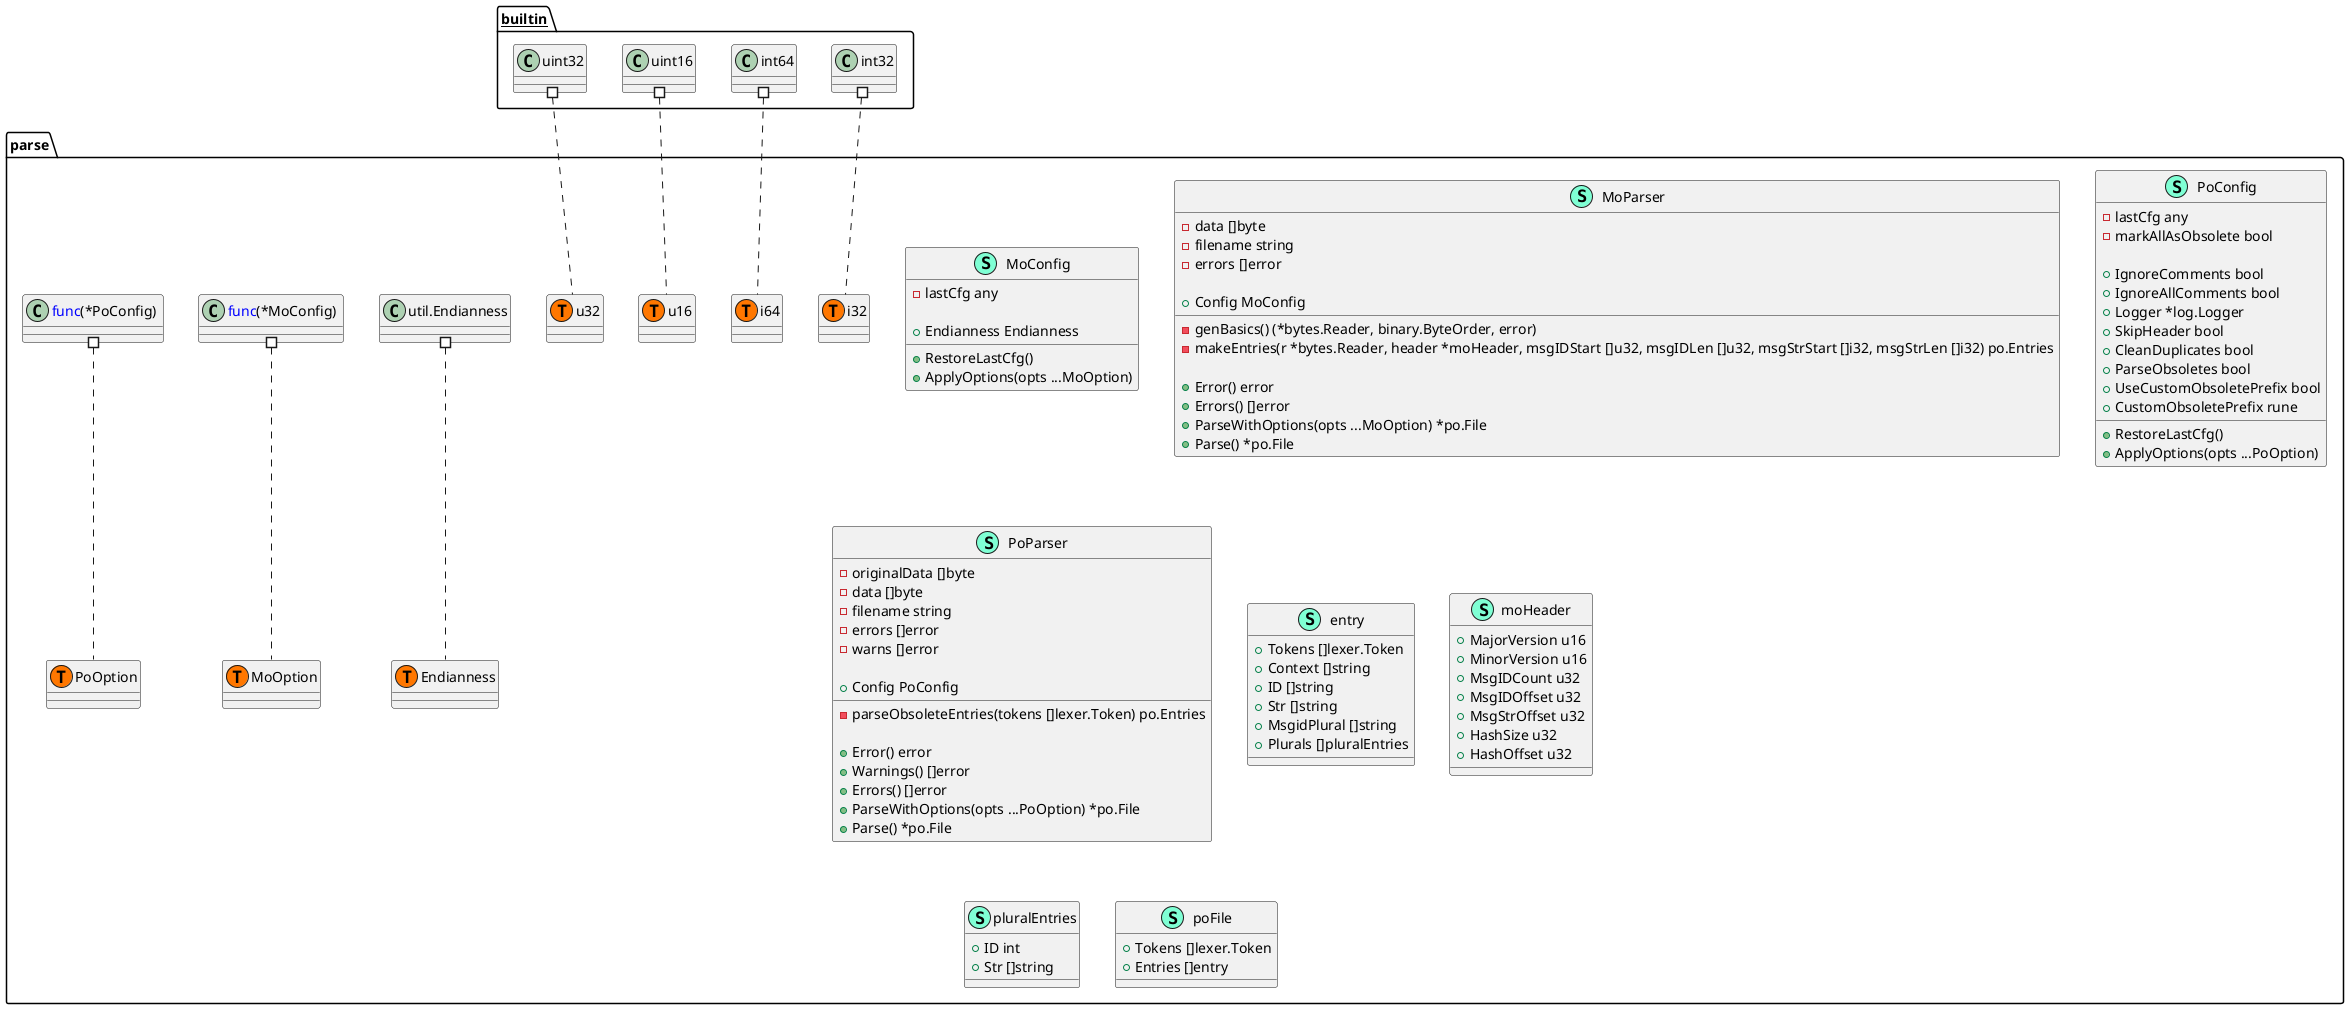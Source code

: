 @startuml
namespace parse {
    class MoConfig << (S,Aquamarine) >> {
        - lastCfg any

        + Endianness Endianness

        + RestoreLastCfg() 
        + ApplyOptions(opts ...MoOption) 

    }
    class MoParser << (S,Aquamarine) >> {
        - data []byte
        - filename string
        - errors []error

        + Config MoConfig

        - genBasics() (*bytes.Reader, binary.ByteOrder, error)
        - makeEntries(r *bytes.Reader, header *moHeader, msgIDStart []u32, msgIDLen []u32, msgStrStart []i32, msgStrLen []i32) po.Entries

        + Error() error
        + Errors() []error
        + ParseWithOptions(opts ...MoOption) *po.File
        + Parse() *po.File

    }
    class PoConfig << (S,Aquamarine) >> {
        - lastCfg any
        - markAllAsObsolete bool

        + IgnoreComments bool
        + IgnoreAllComments bool
        + Logger *log.Logger
        + SkipHeader bool
        + CleanDuplicates bool
        + ParseObsoletes bool
        + UseCustomObsoletePrefix bool
        + CustomObsoletePrefix rune

        + RestoreLastCfg() 
        + ApplyOptions(opts ...PoOption) 

    }
    class PoParser << (S,Aquamarine) >> {
        - originalData []byte
        - data []byte
        - filename string
        - errors []error
        - warns []error

        + Config PoConfig

        - parseObsoleteEntries(tokens []lexer.Token) po.Entries

        + Error() error
        + Warnings() []error
        + Errors() []error
        + ParseWithOptions(opts ...PoOption) *po.File
        + Parse() *po.File

    }
    class entry << (S,Aquamarine) >> {
        + Tokens []lexer.Token
        + Context []string
        + ID []string
        + Str []string
        + MsgidPlural []string
        + Plurals []pluralEntries

    }
    class moHeader << (S,Aquamarine) >> {
        + MajorVersion u16
        + MinorVersion u16
        + MsgIDCount u32
        + MsgIDOffset u32
        + MsgStrOffset u32
        + HashSize u32
        + HashOffset u32

    }
    class parse.Endianness << (T, #FF7700) >>  {
    }
    class parse.MoOption << (T, #FF7700) >>  {
    }
    class parse.PoOption << (T, #FF7700) >>  {
    }
    class parse.i32 << (T, #FF7700) >>  {
    }
    class parse.i64 << (T, #FF7700) >>  {
    }
    class parse.u16 << (T, #FF7700) >>  {
    }
    class parse.u32 << (T, #FF7700) >>  {
    }
    class pluralEntries << (S,Aquamarine) >> {
        + ID int
        + Str []string

    }
    class poFile << (S,Aquamarine) >> {
        + Tokens []lexer.Token
        + Entries []entry

    }
    class "util.Endianness" as utilEndianness {
        'This class was created so that we can correctly have an alias pointing to this name. Since it contains dots that can break namespaces
    }
}


"__builtin__.int32" #.. "parse.i32"
"__builtin__.int64" #.. "parse.i64"
"__builtin__.uint16" #.. "parse.u16"
"__builtin__.uint32" #.. "parse.u32"
"parse.<font color=blue>func</font>(*MoConfig) " #.. "parse.MoOption"
"parse.<font color=blue>func</font>(*PoConfig) " #.. "parse.PoOption"
"parse.utilEndianness" #.. "parse.Endianness"
@enduml

